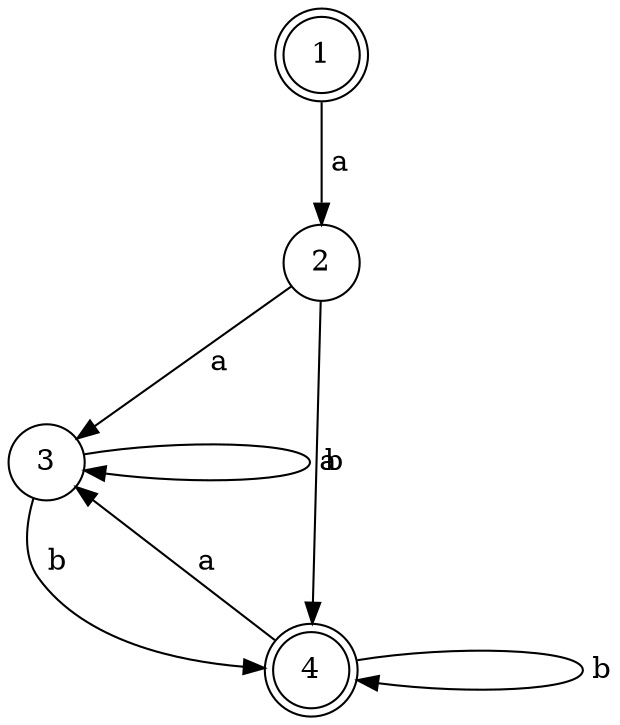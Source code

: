 //Number of Nodes: 4
digraph G {
	nodesep=1.5;
	ranksep=0.6;
	1 -> 2 [styel=bold,label=" a"];
	2 -> 3 [styel=bold,label=" a"];
	2 -> 4 [styel=bold,label=" b"];
	3 -> 3 [styel=bold,label=" a"];
	3 -> 4 [styel=bold,label=" b"];
	4 -> 3 [styel=bold,label=" a"];
	4 -> 4 [styel=bold,label=" b"];
	1:body[shape=doublecircle, width=0.4];
	2:body[shape=circle, width=0.4];
	3:body[shape=circle, width=0.4];
	4:body[shape=doublecircle, width=0.4];
}
